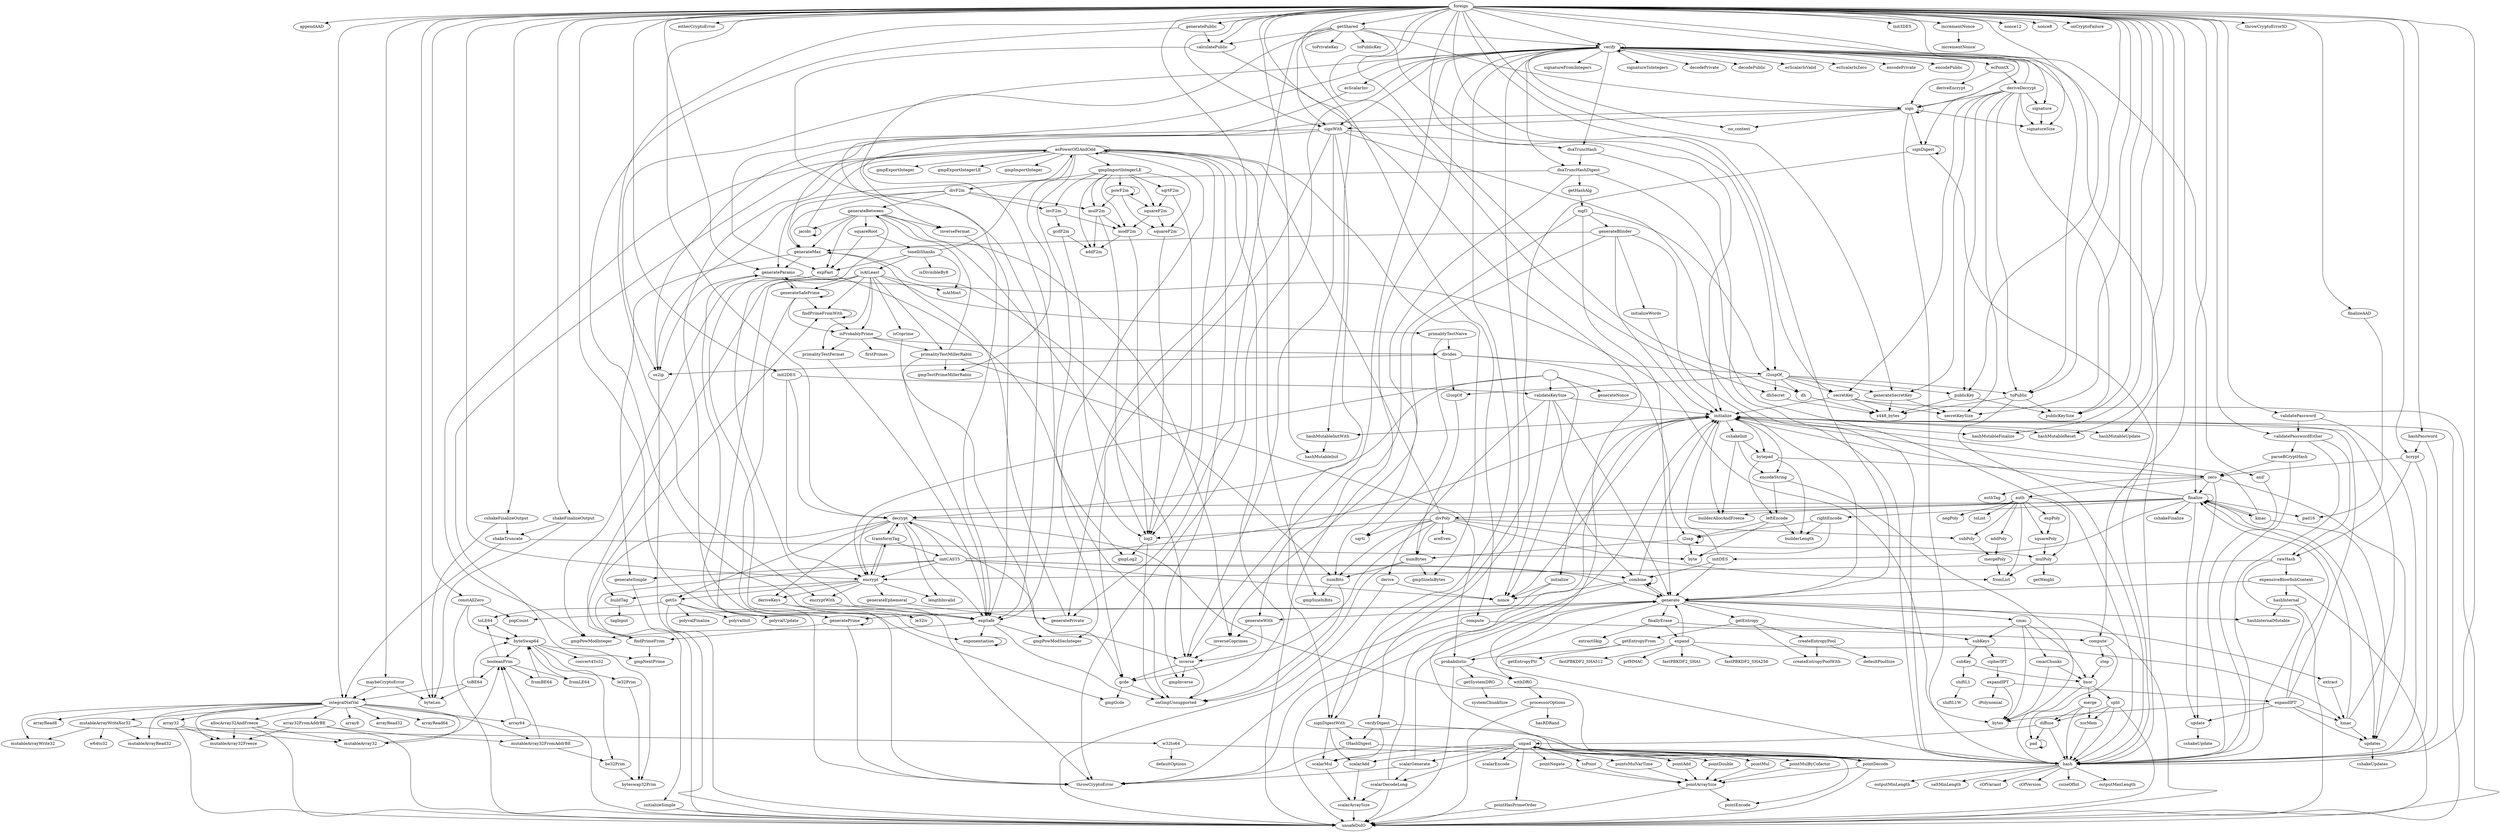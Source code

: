 strict digraph deps {
"addF2m" [style=solid];
"addPoly" [style=solid];
"allocArray32AndFreeze" [style=solid];
"and\'" [style=solid];
"appendAAD" [style=solid];
"areEven" [style=solid];
"array32" [style=solid];
"array32FromAddrBE" [style=solid];
"array64" [style=solid];
"array8" [style=solid];
"arrayRead32" [style=solid];
"arrayRead64" [style=solid];
"arrayRead8" [style=solid];
"asPowerOf2AndOdd" [style=solid];
"auth" [style=solid];
"authTag" [style=solid];
"bcrypt" [style=solid];
"be32Prim" [style=solid];
"booleanPrim" [style=solid];
"buildTag" [style=solid];
"builderAllocAndFreeze" [style=solid];
"builderLength" [style=solid];
"bxor" [style=solid];
"byte" [style=solid];
"byteLen" [style=solid];
"byteSwap64" [style=solid];
"bytepad" [style=solid];
"bytes" [style=solid];
"byteswap32Prim" [style=solid];
"cOfVariant" [style=solid];
"cOfVersion" [style=solid];
"calculatePublic" [style=solid];
"cipherIPT" [style=solid];
"cmac" [style=solid];
"cmacChunks" [style=solid];
"combine" [style=solid];
"compute" [style=solid];
"compute\'" [style=solid];
"constAllZero" [style=solid];
"convert4To32" [style=solid];
"createEntropyPool" [style=solid];
"createEntropyPoolWith" [style=solid];
"cshakeFinalize" [style=solid];
"cshakeFinalizeOutput" [style=solid];
"cshakeInit" [style=solid];
"cshakeUpdate" [style=solid];
"cshakeUpdates" [style=solid];
"csizeOfInt" [style=solid];
"decodePrivate" [style=solid];
"decodePublic" [style=solid];
"decrypt" [style=solid];
"defaultOptions" [style=solid];
"defaultPoolSize" [style=solid];
"derive" [style=solid];
"deriveDecrypt" [style=solid];
"deriveEncrypt" [style=solid];
"deriveKeys" [style=solid];
"dh" [style=solid];
"dhSecret" [style=solid];
"diffuse" [style=solid];
"divF2m" [style=solid];
"divPoly" [style=solid];
"divides" [style=solid];
"dsaTruncHash" [style=solid];
"dsaTruncHashDigest" [style=solid];
"ecPointX" [style=solid];
"ecScalarInv" [style=solid];
"ecScalarIsValid" [style=solid];
"ecScalarIsZero" [style=solid];
"eitherCryptoError" [style=solid];
"encodePrivate" [style=solid];
"encodePublic" [style=solid];
"encodeString" [style=solid];
"encrypt" [style=solid];
"encryptWith" [style=solid];
"expFast" [style=solid];
"expPoly" [style=solid];
"expSafe" [style=solid];
"expand" [style=solid];
"expandIPT" [style=solid];
"expandIPT\'" [style=solid];
"expensiveBlowfishContext" [style=solid];
"exponentiation" [style=solid];
"extract" [style=solid];
"extractSkip" [style=solid];
"fastPBKDF2_SHA1" [style=solid];
"fastPBKDF2_SHA256" [style=solid];
"fastPBKDF2_SHA512" [style=solid];
"finalize" [style=solid];
"finalizeAAD" [style=solid];
"finallyErase" [style=solid];
"findPrimeFrom" [style=solid];
"findPrimeFromWith" [style=solid];
"firstPrimes" [style=solid];
"foreign" [style=solid];
"fromBE64" [style=solid];
"fromLE64" [style=solid];
"fromList" [style=solid];
"gcdF2m" [style=solid];
"gcde" [style=solid];
"generate" [style=solid];
"generateBetween" [style=solid];
"generateBlinder" [style=solid];
"generateEphemeral" [style=solid];
"generateMax" [style=solid];
"generateNonce" [style=solid];
"generateParams" [style=solid];
"generatePrime" [style=solid];
"generatePrivate" [style=solid];
"generatePublic" [style=solid];
"generateSafePrime" [style=solid];
"generateSecretKey" [style=solid];
"generateSimple" [style=solid];
"generateWith" [style=solid];
"getEntropy" [style=solid];
"getEntropyFrom" [style=solid];
"getEntropyPtr" [style=solid];
"getHashAlg" [style=solid];
"getShared" [style=solid];
"getSs" [style=solid];
"getSystemDRG" [style=solid];
"getWeight" [style=solid];
"gmpExportInteger" [style=solid];
"gmpExportIntegerLE" [style=solid];
"gmpGcde" [style=solid];
"gmpImportInteger" [style=solid];
"gmpImportIntegerLE" [style=solid];
"gmpInverse" [style=solid];
"gmpLog2" [style=solid];
"gmpNextPrime" [style=solid];
"gmpPowModInteger" [style=solid];
"gmpPowModSecInteger" [style=solid];
"gmpSizeInBits" [style=solid];
"gmpSizeInBytes" [style=solid];
"gmpTestPrimeMillerRabin" [style=solid];
"hasRDRand" [style=solid];
"hash" [style=solid];
"hashInternal" [style=solid];
"hashInternalMutable" [style=solid];
"hashMutableFinalize" [style=solid];
"hashMutableInit" [style=solid];
"hashMutableInitWith" [style=solid];
"hashMutableReset" [style=solid];
"hashMutableUpdate" [style=solid];
"hashPassword" [style=solid];
"hmac" [style=solid];
"i2osp" [style=solid];
"i2ospOf" [style=solid];
"i2ospOf_" [style=solid];
"iPolynomial" [style=solid];
"incrementNonce" [style=solid];
"incrementNonce\'" [style=solid];
"init2DES" [style=solid];
"init3DES" [style=solid];
"initCAST5" [style=solid];
"initDES" [style=solid];
"initialize" [style=solid];
"initializeSimple" [style=solid];
"initializeWords" [style=solid];
"initialize\'" [style=solid];
"integralNatVal" [style=solid];
"invF2m" [style=solid];
"inverse" [style=solid];
"inverseCoprimes" [style=solid];
"inverseFermat" [style=solid];
"isAtLeast" [style=solid];
"isAtMost" [style=solid];
"isCoprime" [style=solid];
"isDivisibleBy8" [style=solid];
"isProbablyPrime" [style=solid];
"jacobi" [style=solid];
"kmac" [style=solid];
"le32Prim" [style=solid];
"le32iv" [style=solid];
"leftEncode" [style=solid];
"lengthInvalid" [style=solid];
"log2" [style=solid];
"maybeCryptoError" [style=solid];
"merge" [style=solid];
"mergePoly" [style=solid];
"mgf1" [style=solid];
"modF2m" [style=solid];
"mulF2m" [style=solid];
"mulPoly" [style=solid];
"mutableArray32" [style=solid];
"mutableArray32Freeze" [style=solid];
"mutableArray32FromAddrBE" [style=solid];
"mutableArrayRead32" [style=solid];
"mutableArrayWrite32" [style=solid];
"mutableArrayWriteXor32" [style=solid];
"negPoly" [style=solid];
"no_context" [style=solid];
"nonce" [style=solid];
"nonce12" [style=solid];
"nonce8" [style=solid];
"numBits" [style=solid];
"numBytes" [style=solid];
"onCryptoFailure" [style=solid];
"onGmpUnsupported" [style=solid];
"os2ip" [style=solid];
"outputMaxLength" [style=solid];
"outputMinLength" [style=solid];
"pad" [style=solid];
"pad16" [style=solid];
"parseBCryptHash" [style=solid];
"pointAdd" [style=solid];
"pointArraySize" [style=solid];
"pointDecode" [style=solid];
"pointDouble" [style=solid];
"pointEncode" [style=solid];
"pointHasPrimeOrder" [style=solid];
"pointMul" [style=solid];
"pointMulByCofactor" [style=solid];
"pointNegate" [style=solid];
"pointsMulVarTime" [style=solid];
"polyvalFinalize" [style=solid];
"polyvalInit" [style=solid];
"polyvalUpdate" [style=solid];
"popCount" [style=solid];
"powF2m" [style=solid];
"prfHMAC" [style=solid];
"primalityTestFermat" [style=solid];
"primalityTestMillerRabin" [style=solid];
"primalityTestNaive" [style=solid];
"probabilistic" [style=solid];
"processorOptions" [style=solid];
"publicKey" [style=solid];
"publicKeySize" [style=solid];
"rawHash" [style=solid];
"rightEncode" [style=solid];
"saltMinLength" [style=solid];
"scalarAdd" [style=solid];
"scalarArraySize" [style=solid];
"scalarDecodeLong" [style=solid];
"scalarEncode" [style=solid];
"scalarGenerate" [style=solid];
"scalarMul" [style=solid];
"secretKey" [style=solid];
"secretKeySize" [style=solid];
"shakeFinalizeOutput" [style=solid];
"shakeTruncate" [style=solid];
"shiftL1" [style=solid];
"shiftL1W" [style=solid];
"sign" [style=solid];
"signDigest" [style=solid];
"signDigestWith" [style=solid];
"signWith" [style=solid];
"signature" [style=solid];
"signatureFromIntegers" [style=solid];
"signatureSize" [style=solid];
"signatureToIntegers" [style=solid];
"split" [style=solid];
"sqrtF2m" [style=solid];
"sqrti" [style=solid];
"squareF2m" [style=solid];
"squareF2m\'" [style=solid];
"squarePoly" [style=solid];
"squareRoot" [style=solid];
"step" [style=solid];
"subKey" [style=solid];
"subKeys" [style=solid];
"subPoly" [style=solid];
"systemChunkSize" [style=solid];
"tHashDigest" [style=solid];
"tagInput" [style=solid];
"throwCryptoError" [style=solid];
"throwCryptoErrorIO" [style=solid];
"toBE64" [style=solid];
"toLE64" [style=solid];
"toList" [style=solid];
"toPoint" [style=solid];
"toPrivateKey" [style=solid];
"toPublic" [style=solid];
"toPublicKey" [style=solid];
"tonelliShanks" [style=solid];
"transformTag" [style=solid];
"unpad" [style=solid];
"unsafeDoIO" [style=solid];
"update" [style=solid];
"updates" [style=solid];
"validateKeySize" [style=solid];
"validatePassword" [style=solid];
"validatePasswordEither" [style=solid];
"verify" [style=solid];
"verifyDigest" [style=solid];
"w32to64" [style=solid];
"w64to32" [style=solid];
"withDRG" [style=solid];
"x448_bytes" [style=solid];
"xorMem" [style=solid];
"zero" [style=solid];
"" -> "decrypt";
"" -> "encrypt";
"" -> "generateNonce";
"" -> "nonce";
"" -> "validateKeySize";
"addPoly" -> "mergePoly";
"allocArray32AndFreeze" -> "mutableArray32";
"allocArray32AndFreeze" -> "mutableArray32Freeze";
"allocArray32AndFreeze" -> "unsafeDoIO";
"and\'" -> "hash";
"array32" -> "mutableArray32";
"array32" -> "mutableArray32Freeze";
"array32" -> "unsafeDoIO";
"array32FromAddrBE" -> "mutableArray32Freeze";
"array32FromAddrBE" -> "mutableArray32FromAddrBE";
"array32FromAddrBE" -> "unsafeDoIO";
"array64" -> "booleanPrim";
"array64" -> "unsafeDoIO";
"asPowerOf2AndOdd" -> "asPowerOf2AndOdd";
"asPowerOf2AndOdd" -> "gmpExportInteger";
"asPowerOf2AndOdd" -> "gmpExportIntegerLE";
"asPowerOf2AndOdd" -> "gmpGcde";
"asPowerOf2AndOdd" -> "gmpImportInteger";
"asPowerOf2AndOdd" -> "gmpImportIntegerLE";
"asPowerOf2AndOdd" -> "gmpInverse";
"asPowerOf2AndOdd" -> "gmpLog2";
"asPowerOf2AndOdd" -> "gmpNextPrime";
"asPowerOf2AndOdd" -> "gmpPowModInteger";
"asPowerOf2AndOdd" -> "gmpPowModSecInteger";
"asPowerOf2AndOdd" -> "gmpSizeInBits";
"asPowerOf2AndOdd" -> "gmpSizeInBytes";
"asPowerOf2AndOdd" -> "gmpTestPrimeMillerRabin";
"asPowerOf2AndOdd" -> "log2";
"asPowerOf2AndOdd" -> "onGmpUnsupported";
"auth" -> "addPoly";
"auth" -> "divPoly";
"auth" -> "expPoly";
"auth" -> "fromList";
"auth" -> "mulPoly";
"auth" -> "negPoly";
"auth" -> "squarePoly";
"auth" -> "subPoly";
"auth" -> "toList";
"bcrypt" -> "hash";
"bcrypt" -> "rawHash";
"bcrypt" -> "zero";
"be32Prim" -> "byteswap32Prim";
"booleanPrim" -> "fromBE64";
"booleanPrim" -> "fromLE64";
"booleanPrim" -> "toBE64";
"booleanPrim" -> "toLE64";
"buildTag" -> "tagInput";
"bxor" -> "hash";
"bxor" -> "merge";
"bxor" -> "split";
"byteSwap64" -> "be32Prim";
"byteSwap64" -> "booleanPrim";
"byteSwap64" -> "byteswap32Prim";
"byteSwap64" -> "convert4To32";
"byteSwap64" -> "le32Prim";
"bytepad" -> "builderLength";
"bytepad" -> "leftEncode";
"bytepad" -> "zero";
"calculatePublic" -> "expSafe";
"calculatePublic" -> "hash";
"cipherIPT" -> "expandIPT";
"cmac" -> "bxor";
"cmac" -> "bytes";
"cmac" -> "cmacChunks";
"cmac" -> "subKeys";
"cmacChunks" -> "bxor";
"cmacChunks" -> "bytes";
"combine" -> "combine";
"combine" -> "generate";
"combine" -> "initialize";
"combine" -> "nonce";
"combine" -> "unsafeDoIO";
"compute" -> "compute\'";
"compute" -> "throwCryptoError";
"compute\'" -> "pad";
"compute\'" -> "step";
"constAllZero" -> "byteSwap64";
"constAllZero" -> "popCount";
"constAllZero" -> "unsafeDoIO";
"createEntropyPool" -> "createEntropyPoolWith";
"createEntropyPool" -> "defaultPoolSize";
"cshakeFinalizeOutput" -> "byteLen";
"cshakeFinalizeOutput" -> "shakeTruncate";
"cshakeInit" -> "builderAllocAndFreeze";
"cshakeInit" -> "bytepad";
"cshakeInit" -> "encodeString";
"decrypt" -> "buildTag";
"decrypt" -> "deriveKeys";
"decrypt" -> "expSafe";
"decrypt" -> "getSs";
"decrypt" -> "hash";
"decrypt" -> "inverse";
"decrypt" -> "lengthInvalid";
"decrypt" -> "transformTag";
"derive" -> "nonce";
"derive" -> "unsafeDoIO";
"deriveDecrypt" -> "generateSecretKey";
"deriveDecrypt" -> "publicKey";
"deriveDecrypt" -> "publicKeySize";
"deriveDecrypt" -> "secretKey";
"deriveDecrypt" -> "secretKeySize";
"deriveDecrypt" -> "sign";
"deriveDecrypt" -> "signature";
"deriveDecrypt" -> "signatureSize";
"deriveDecrypt" -> "toPublic";
"deriveDecrypt" -> "verify";
"deriveKeys" -> "le32iv";
"deriveKeys" -> "throwCryptoError";
"dh" -> "x448_bytes";
"dhSecret" -> "x448_bytes";
"diffuse" -> "hash";
"diffuse" -> "pad";
"diffuse" -> "unpad";
"divF2m" -> "generateBetween";
"divF2m" -> "generateMax";
"divF2m" -> "generateParams";
"divF2m" -> "invF2m";
"divF2m" -> "mulF2m";
"divPoly" -> "areEven";
"divPoly" -> "asPowerOf2AndOdd";
"divPoly" -> "fromList";
"divPoly" -> "gcde";
"divPoly" -> "log2";
"divPoly" -> "mulPoly";
"divPoly" -> "numBits";
"divPoly" -> "numBytes";
"divPoly" -> "sqrti";
"divPoly" -> "subPoly";
"divides" -> "i2osp";
"divides" -> "i2ospOf";
"divides" -> "i2ospOf_";
"divides" -> "os2ip";
"dsaTruncHash" -> "dsaTruncHashDigest";
"dsaTruncHash" -> "hash";
"dsaTruncHashDigest" -> "getHashAlg";
"dsaTruncHashDigest" -> "hash";
"dsaTruncHashDigest" -> "numBits";
"dsaTruncHashDigest" -> "os2ip";
"ecPointX" -> "deriveDecrypt";
"ecPointX" -> "deriveEncrypt";
"ecScalarInv" -> "inverseFermat";
"encodeString" -> "bytes";
"encodeString" -> "leftEncode";
"encrypt" -> "buildTag";
"encrypt" -> "deriveKeys";
"encrypt" -> "encryptWith";
"encrypt" -> "generateEphemeral";
"encrypt" -> "getSs";
"encrypt" -> "lengthInvalid";
"encrypt" -> "transformTag";
"encryptWith" -> "expSafe";
"expFast" -> "exponentiation";
"expFast" -> "gmpPowModInteger";
"expFast" -> "onGmpUnsupported";
"expPoly" -> "squarePoly";
"expSafe" -> "exponentiation";
"expSafe" -> "gmpPowModInteger";
"expSafe" -> "gmpPowModSecInteger";
"expSafe" -> "onGmpUnsupported";
"expand" -> "fastPBKDF2_SHA1";
"expand" -> "fastPBKDF2_SHA256";
"expand" -> "fastPBKDF2_SHA512";
"expand" -> "generate";
"expand" -> "hmac";
"expand" -> "prfHMAC";
"expandIPT" -> "bytes";
"expandIPT" -> "expandIPT\'";
"expandIPT" -> "iPolynomial";
"expandIPT\'" -> "bytes";
"expandIPT\'" -> "finalize";
"expandIPT\'" -> "hmac";
"expandIPT\'" -> "initialize";
"expandIPT\'" -> "update";
"expandIPT\'" -> "updates";
"expensiveBlowfishContext" -> "generate";
"expensiveBlowfishContext" -> "hashInternal";
"expensiveBlowfishContext" -> "unsafeDoIO";
"exponentiation" -> "exponentiation";
"extract" -> "hmac";
"finalize" -> "builderAllocAndFreeze";
"finalize" -> "cshakeFinalize";
"finalize" -> "decrypt";
"finalize" -> "encrypt";
"finalize" -> "finalize";
"finalize" -> "initDES";
"finalize" -> "initialize";
"finalize" -> "kmac";
"finalize" -> "pad16";
"finalize" -> "rightEncode";
"finalize" -> "update";
"finalize" -> "updates";
"finalizeAAD" -> "pad16";
"finallyErase" -> "expand";
"finallyErase" -> "extract";
"finallyErase" -> "extractSkip";
"findPrimeFrom" -> "findPrimeFromWith";
"findPrimeFrom" -> "gmpNextPrime";
"findPrimeFromWith" -> "findPrimeFromWith";
"findPrimeFromWith" -> "isProbablyPrime";
"foreign" -> "appendAAD";
"foreign" -> "bcrypt";
"foreign" -> "byteLen";
"foreign" -> "calculatePublic";
"foreign" -> "compute";
"foreign" -> "compute\'";
"foreign" -> "constAllZero";
"foreign" -> "cshakeFinalizeOutput";
"foreign" -> "decrypt";
"foreign" -> "dh";
"foreign" -> "dhSecret";
"foreign" -> "eitherCryptoError";
"foreign" -> "encrypt";
"foreign" -> "encryptWith";
"foreign" -> "finalize";
"foreign" -> "finalizeAAD";
"foreign" -> "generate";
"foreign" -> "generateParams";
"foreign" -> "generatePrivate";
"foreign" -> "generatePublic";
"foreign" -> "generateSecretKey";
"foreign" -> "getShared";
"foreign" -> "hash";
"foreign" -> "hashMutableFinalize";
"foreign" -> "hashMutableInit";
"foreign" -> "hashMutableInitWith";
"foreign" -> "hashMutableReset";
"foreign" -> "hashMutableUpdate";
"foreign" -> "hashPassword";
"foreign" -> "incrementNonce";
"foreign" -> "init2DES";
"foreign" -> "init3DES";
"foreign" -> "initialize";
"foreign" -> "integralNatVal";
"foreign" -> "maybeCryptoError";
"foreign" -> "nonce12";
"foreign" -> "nonce8";
"foreign" -> "onCryptoFailure";
"foreign" -> "publicKey";
"foreign" -> "publicKeySize";
"foreign" -> "secretKey";
"foreign" -> "secretKeySize";
"foreign" -> "shakeFinalizeOutput";
"foreign" -> "sign";
"foreign" -> "signWith";
"foreign" -> "signature";
"foreign" -> "signatureSize";
"foreign" -> "throwCryptoError";
"foreign" -> "throwCryptoErrorIO";
"foreign" -> "toPublic";
"foreign" -> "validatePassword";
"foreign" -> "validatePasswordEither";
"foreign" -> "verify";
"fromBE64" -> "byteSwap64";
"fromLE64" -> "byteSwap64";
"gcdF2m" -> "addF2m";
"gcdF2m" -> "log2";
"gcde" -> "gmpGcde";
"gcde" -> "onGmpUnsupported";
"generate" -> "cmac";
"generate" -> "combine";
"generate" -> "finallyErase";
"generate" -> "generatePrime";
"generate" -> "generateWith";
"generate" -> "getEntropy";
"generate" -> "hashInternalMutable";
"generate" -> "popCount";
"generate" -> "subKeys";
"generate" -> "unsafeDoIO";
"generate" -> "withDRG";
"generateBetween" -> "expFast";
"generateBetween" -> "expSafe";
"generateBetween" -> "generateMax";
"generateBetween" -> "inverse";
"generateBetween" -> "inverseCoprimes";
"generateBetween" -> "inverseFermat";
"generateBetween" -> "jacobi";
"generateBetween" -> "squareRoot";
"generateBlinder" -> "generate";
"generateBlinder" -> "generateMax";
"generateBlinder" -> "initialize";
"generateBlinder" -> "initializeWords";
"generateBlinder" -> "inverseCoprimes";
"generateEphemeral" -> "generatePrivate";
"generateMax" -> "generateParams";
"generateMax" -> "generateSimple";
"generateMax" -> "numBits";
"generateParams" -> "bytes";
"generateParams" -> "generateSafePrime";
"generateParams" -> "os2ip";
"generatePrime" -> "findPrimeFrom";
"generatePrime" -> "generateParams";
"generatePrime" -> "generatePrime";
"generatePrime" -> "throwCryptoError";
"generatePrivate" -> "generateMax";
"generatePublic" -> "calculatePublic";
"generatePublic" -> "expSafe";
"generateSafePrime" -> "findPrimeFromWith";
"generateSafePrime" -> "generateParams";
"generateSafePrime" -> "generateSafePrime";
"generateSafePrime" -> "isProbablyPrime";
"generateSafePrime" -> "throwCryptoError";
"generateSecretKey" -> "secretKeySize";
"generateSecretKey" -> "x448_bytes";
"generateSimple" -> "unsafeDoIO";
"generateWith" -> "inverse";
"generateWith" -> "inverseCoprimes";
"getEntropy" -> "createEntropyPool";
"getEntropy" -> "createEntropyPoolWith";
"getEntropy" -> "getEntropyFrom";
"getEntropyFrom" -> "getEntropyPtr";
"getEntropyFrom" -> "probabilistic";
"getHashAlg" -> "mgf1";
"getShared" -> "calculatePublic";
"getShared" -> "expSafe";
"getShared" -> "generatePrivate";
"getShared" -> "i2ospOf_";
"getShared" -> "sign";
"getShared" -> "signWith";
"getShared" -> "toPrivateKey";
"getShared" -> "toPublicKey";
"getShared" -> "verify";
"getSs" -> "polyvalFinalize";
"getSs" -> "polyvalInit";
"getSs" -> "polyvalUpdate";
"getSs" -> "toLE64";
"getSs" -> "unsafeDoIO";
"getSystemDRG" -> "systemChunkSize";
"gmpImportIntegerLE" -> "addF2m";
"gmpImportIntegerLE" -> "divF2m";
"gmpImportIntegerLE" -> "invF2m";
"gmpImportIntegerLE" -> "modF2m";
"gmpImportIntegerLE" -> "mulF2m";
"gmpImportIntegerLE" -> "powF2m";
"gmpImportIntegerLE" -> "sqrtF2m";
"gmpImportIntegerLE" -> "squareF2m";
"gmpImportIntegerLE" -> "squareF2m\'";
"hash" -> "cOfVariant";
"hash" -> "cOfVersion";
"hash" -> "csizeOfInt";
"hash" -> "outputMaxLength";
"hash" -> "outputMinLength";
"hash" -> "saltMinLength";
"hashInternal" -> "hashInternalMutable";
"hashInternal" -> "unsafeDoIO";
"hashMutableInitWith" -> "hashMutableInit";
"hashPassword" -> "bcrypt";
"hashPassword" -> "hash";
"hmac" -> "finalize";
"hmac" -> "initialize";
"hmac" -> "updates";
"i2osp" -> "byte";
"i2osp" -> "i2osp";
"i2osp" -> "numBytes";
"i2ospOf" -> "numBytes";
"i2ospOf_" -> "dh";
"i2ospOf_" -> "dhSecret";
"i2ospOf_" -> "generateSecretKey";
"i2ospOf_" -> "i2ospOf";
"i2ospOf_" -> "publicKey";
"i2ospOf_" -> "secretKey";
"i2ospOf_" -> "toPublic";
"incrementNonce" -> "incrementNonce\'";
"init2DES" -> "decrypt";
"init2DES" -> "encrypt";
"init2DES" -> "validateKeySize";
"initCAST5" -> "combine";
"initCAST5" -> "decrypt";
"initCAST5" -> "encrypt";
"initCAST5" -> "generate";
"initCAST5" -> "generateSimple";
"initCAST5" -> "initialize";
"initCAST5" -> "initializeSimple";
"initCAST5" -> "nonce";
"initDES" -> "combine";
"initDES" -> "generate";
"initDES" -> "initialize";
"initialize" -> "builderAllocAndFreeze";
"initialize" -> "bytepad";
"initialize" -> "cshakeInit";
"initialize" -> "encodeString";
"initialize" -> "hashMutableFinalize";
"initialize" -> "hashMutableInitWith";
"initialize" -> "hashMutableReset";
"initialize" -> "hashMutableUpdate";
"initialize" -> "initialize\'";
"initialize" -> "nonce";
"initialize" -> "unsafeDoIO";
"initializeSimple" -> "unsafeDoIO";
"initializeWords" -> "initialize";
"initialize\'" -> "nonce";
"initialize\'" -> "throwCryptoError";
"integralNatVal" -> "allocArray32AndFreeze";
"integralNatVal" -> "array32";
"integralNatVal" -> "array32FromAddrBE";
"integralNatVal" -> "array64";
"integralNatVal" -> "array8";
"integralNatVal" -> "arrayRead32";
"integralNatVal" -> "arrayRead64";
"integralNatVal" -> "arrayRead8";
"integralNatVal" -> "mutableArray32";
"integralNatVal" -> "mutableArray32Freeze";
"integralNatVal" -> "mutableArray32FromAddrBE";
"integralNatVal" -> "mutableArrayRead32";
"integralNatVal" -> "mutableArrayWrite32";
"integralNatVal" -> "mutableArrayWriteXor32";
"invF2m" -> "gcdF2m";
"invF2m" -> "modF2m";
"inverse" -> "gcde";
"inverse" -> "gmpInverse";
"inverse" -> "onGmpUnsupported";
"inverseCoprimes" -> "inverse";
"inverseFermat" -> "expSafe";
"isAtLeast" -> "findPrimeFrom";
"isAtLeast" -> "findPrimeFromWith";
"isAtLeast" -> "generatePrime";
"isAtLeast" -> "generateSafePrime";
"isAtLeast" -> "isAtMost";
"isAtLeast" -> "isCoprime";
"isAtLeast" -> "isProbablyPrime";
"isAtLeast" -> "primalityTestFermat";
"isAtLeast" -> "primalityTestMillerRabin";
"isAtLeast" -> "primalityTestNaive";
"isCoprime" -> "gcde";
"isProbablyPrime" -> "divides";
"isProbablyPrime" -> "firstPrimes";
"isProbablyPrime" -> "primalityTestFermat";
"isProbablyPrime" -> "primalityTestMillerRabin";
"jacobi" -> "asPowerOf2AndOdd";
"jacobi" -> "jacobi";
"kmac" -> "finalize";
"kmac" -> "initialize";
"kmac" -> "updates";
"le32Prim" -> "byteswap32Prim";
"leftEncode" -> "builderLength";
"leftEncode" -> "byte";
"leftEncode" -> "i2osp";
"log2" -> "gmpLog2";
"log2" -> "onGmpUnsupported";
"maybeCryptoError" -> "byteLen";
"maybeCryptoError" -> "integralNatVal";
"merge" -> "diffuse";
"merge" -> "hash";
"merge" -> "xorMem";
"mergePoly" -> "fromList";
"mgf1" -> "generate";
"mgf1" -> "generateBlinder";
"mgf1" -> "generateWith";
"mgf1" -> "i2ospOf_";
"modF2m" -> "addF2m";
"modF2m" -> "log2";
"mulF2m" -> "addF2m";
"mulF2m" -> "log2";
"mulF2m" -> "modF2m";
"mulPoly" -> "fromList";
"mulPoly" -> "getWeight";
"mutableArray32" -> "booleanPrim";
"mutableArray32FromAddrBE" -> "be32Prim";
"mutableArray32FromAddrBE" -> "booleanPrim";
"mutableArrayWriteXor32" -> "mutableArrayRead32";
"mutableArrayWriteXor32" -> "mutableArrayWrite32";
"mutableArrayWriteXor32" -> "w32to64";
"mutableArrayWriteXor32" -> "w64to32";
"numBits" -> "gmpSizeInBits";
"numBits" -> "onGmpUnsupported";
"numBytes" -> "gmpSizeInBytes";
"numBytes" -> "numBits";
"numBytes" -> "onGmpUnsupported";
"os2ip" -> "unsafeDoIO";
"pad" -> "pad";
"parseBCryptHash" -> "hash";
"parseBCryptHash" -> "zero";
"pointAdd" -> "pointArraySize";
"pointArraySize" -> "pointEncode";
"pointArraySize" -> "unsafeDoIO";
"pointDecode" -> "initialize";
"pointDecode" -> "pointArraySize";
"pointDecode" -> "unsafeDoIO";
"pointDouble" -> "pointArraySize";
"pointHasPrimeOrder" -> "unsafeDoIO";
"pointMul" -> "pointArraySize";
"pointMulByCofactor" -> "pointArraySize";
"pointNegate" -> "pointArraySize";
"pointsMulVarTime" -> "pointArraySize";
"powF2m" -> "mulF2m";
"powF2m" -> "powF2m";
"powF2m" -> "squareF2m";
"powF2m" -> "squareF2m\'";
"primalityTestFermat" -> "expSafe";
"primalityTestMillerRabin" -> "expSafe";
"primalityTestMillerRabin" -> "generateBetween";
"primalityTestMillerRabin" -> "gmpTestPrimeMillerRabin";
"primalityTestMillerRabin" -> "probabilistic";
"primalityTestNaive" -> "divides";
"primalityTestNaive" -> "sqrti";
"probabilistic" -> "generate";
"probabilistic" -> "getSystemDRG";
"probabilistic" -> "unsafeDoIO";
"probabilistic" -> "withDRG";
"processorOptions" -> "hasRDRand";
"processorOptions" -> "unsafeDoIO";
"publicKey" -> "publicKeySize";
"publicKey" -> "x448_bytes";
"rawHash" -> "encrypt";
"rawHash" -> "expensiveBlowfishContext";
"rawHash" -> "hash";
"rightEncode" -> "builderLength";
"rightEncode" -> "byte";
"rightEncode" -> "i2osp";
"scalarAdd" -> "scalarArraySize";
"scalarArraySize" -> "unsafeDoIO";
"scalarDecodeLong" -> "initialize";
"scalarDecodeLong" -> "scalarArraySize";
"scalarDecodeLong" -> "unsafeDoIO";
"scalarGenerate" -> "generate";
"scalarGenerate" -> "scalarDecodeLong";
"scalarGenerate" -> "throwCryptoError";
"scalarMul" -> "scalarArraySize";
"secretKey" -> "initialize";
"secretKey" -> "secretKeySize";
"secretKey" -> "unsafeDoIO";
"secretKey" -> "x448_bytes";
"shakeFinalizeOutput" -> "byteLen";
"shakeFinalizeOutput" -> "shakeTruncate";
"shakeTruncate" -> "byte";
"shakeTruncate" -> "integralNatVal";
"shiftL1" -> "shiftL1W";
"sign" -> "generateMax";
"sign" -> "hash";
"sign" -> "no_context";
"sign" -> "sign";
"sign" -> "signDigest";
"sign" -> "signWith";
"sign" -> "signatureSize";
"signDigest" -> "hash";
"signDigest" -> "signDigest";
"signDigest" -> "signDigestWith";
"signDigestWith" -> "hash";
"signDigestWith" -> "scalarAdd";
"signDigestWith" -> "scalarMul";
"signDigestWith" -> "tHashDigest";
"signWith" -> "dsaTruncHash";
"signWith" -> "expSafe";
"signWith" -> "gcde";
"signWith" -> "hash";
"signWith" -> "inverse";
"signWith" -> "os2ip";
"signWith" -> "signDigestWith";
"signature" -> "signatureSize";
"split" -> "diffuse";
"split" -> "hash";
"split" -> "unsafeDoIO";
"split" -> "xorMem";
"sqrtF2m" -> "log2";
"sqrtF2m" -> "squareF2m";
"squareF2m" -> "modF2m";
"squareF2m" -> "squareF2m\'";
"squareF2m\'" -> "log2";
"squarePoly" -> "mulPoly";
"squareRoot" -> "expFast";
"squareRoot" -> "tonelliShanks";
"step" -> "bxor";
"subKey" -> "bxor";
"subKey" -> "shiftL1";
"subKeys" -> "cipherIPT";
"subKeys" -> "subKey";
"subPoly" -> "mergePoly";
"tHashDigest" -> "hash";
"tHashDigest" -> "throwCryptoError";
"toBE64" -> "byteLen";
"toBE64" -> "byteSwap64";
"toBE64" -> "integralNatVal";
"toLE64" -> "byteSwap64";
"toPoint" -> "pointArraySize";
"toPublic" -> "hash";
"toPublic" -> "publicKeySize";
"toPublic" -> "x448_bytes";
"tonelliShanks" -> "asPowerOf2AndOdd";
"tonelliShanks" -> "expFast";
"tonelliShanks" -> "isAtLeast";
"tonelliShanks" -> "isAtMost";
"tonelliShanks" -> "isDivisibleBy8";
"transformTag" -> "decrypt";
"transformTag" -> "encrypt";
"transformTag" -> "initCAST5";
"unpad" -> "pointAdd";
"unpad" -> "pointDecode";
"unpad" -> "pointDouble";
"unpad" -> "pointEncode";
"unpad" -> "pointHasPrimeOrder";
"unpad" -> "pointMul";
"unpad" -> "pointMulByCofactor";
"unpad" -> "pointNegate";
"unpad" -> "pointsMulVarTime";
"unpad" -> "scalarAdd";
"unpad" -> "scalarDecodeLong";
"unpad" -> "scalarEncode";
"unpad" -> "scalarGenerate";
"unpad" -> "scalarMul";
"unpad" -> "toPoint";
"unpad" -> "unpad";
"update" -> "cshakeUpdate";
"updates" -> "cshakeUpdates";
"validateKeySize" -> "combine";
"validateKeySize" -> "derive";
"validateKeySize" -> "generate";
"validateKeySize" -> "initialize";
"validateKeySize" -> "nonce";
"validatePassword" -> "hash";
"validatePassword" -> "validatePasswordEither";
"validatePasswordEither" -> "hash";
"validatePasswordEither" -> "parseBCryptHash";
"validatePasswordEither" -> "rawHash";
"verify" -> "and\'";
"verify" -> "decodePrivate";
"verify" -> "decodePublic";
"verify" -> "dsaTruncHash";
"verify" -> "dsaTruncHashDigest";
"verify" -> "ecPointX";
"verify" -> "ecScalarInv";
"verify" -> "ecScalarIsValid";
"verify" -> "ecScalarIsZero";
"verify" -> "encodePrivate";
"verify" -> "encodePublic";
"verify" -> "expFast";
"verify" -> "hash";
"verify" -> "inverse";
"verify" -> "no_context";
"verify" -> "os2ip";
"verify" -> "sign";
"verify" -> "signDigest";
"verify" -> "signDigestWith";
"verify" -> "signWith";
"verify" -> "signatureFromIntegers";
"verify" -> "signatureToIntegers";
"verify" -> "throwCryptoError";
"verify" -> "toPublic";
"verify" -> "unsafeDoIO";
"verify" -> "verify";
"verify" -> "verifyDigest";
"verifyDigest" -> "hash";
"verifyDigest" -> "scalarMul";
"verifyDigest" -> "tHashDigest";
"w32to64" -> "defaultOptions";
"w32to64" -> "hash";
"withDRG" -> "processorOptions";
"xorMem" -> "hash";
"zero" -> "auth";
"zero" -> "authTag";
"zero" -> "finalize";
"zero" -> "initialize";
"zero" -> "update";
"zero" -> "updates";
}
